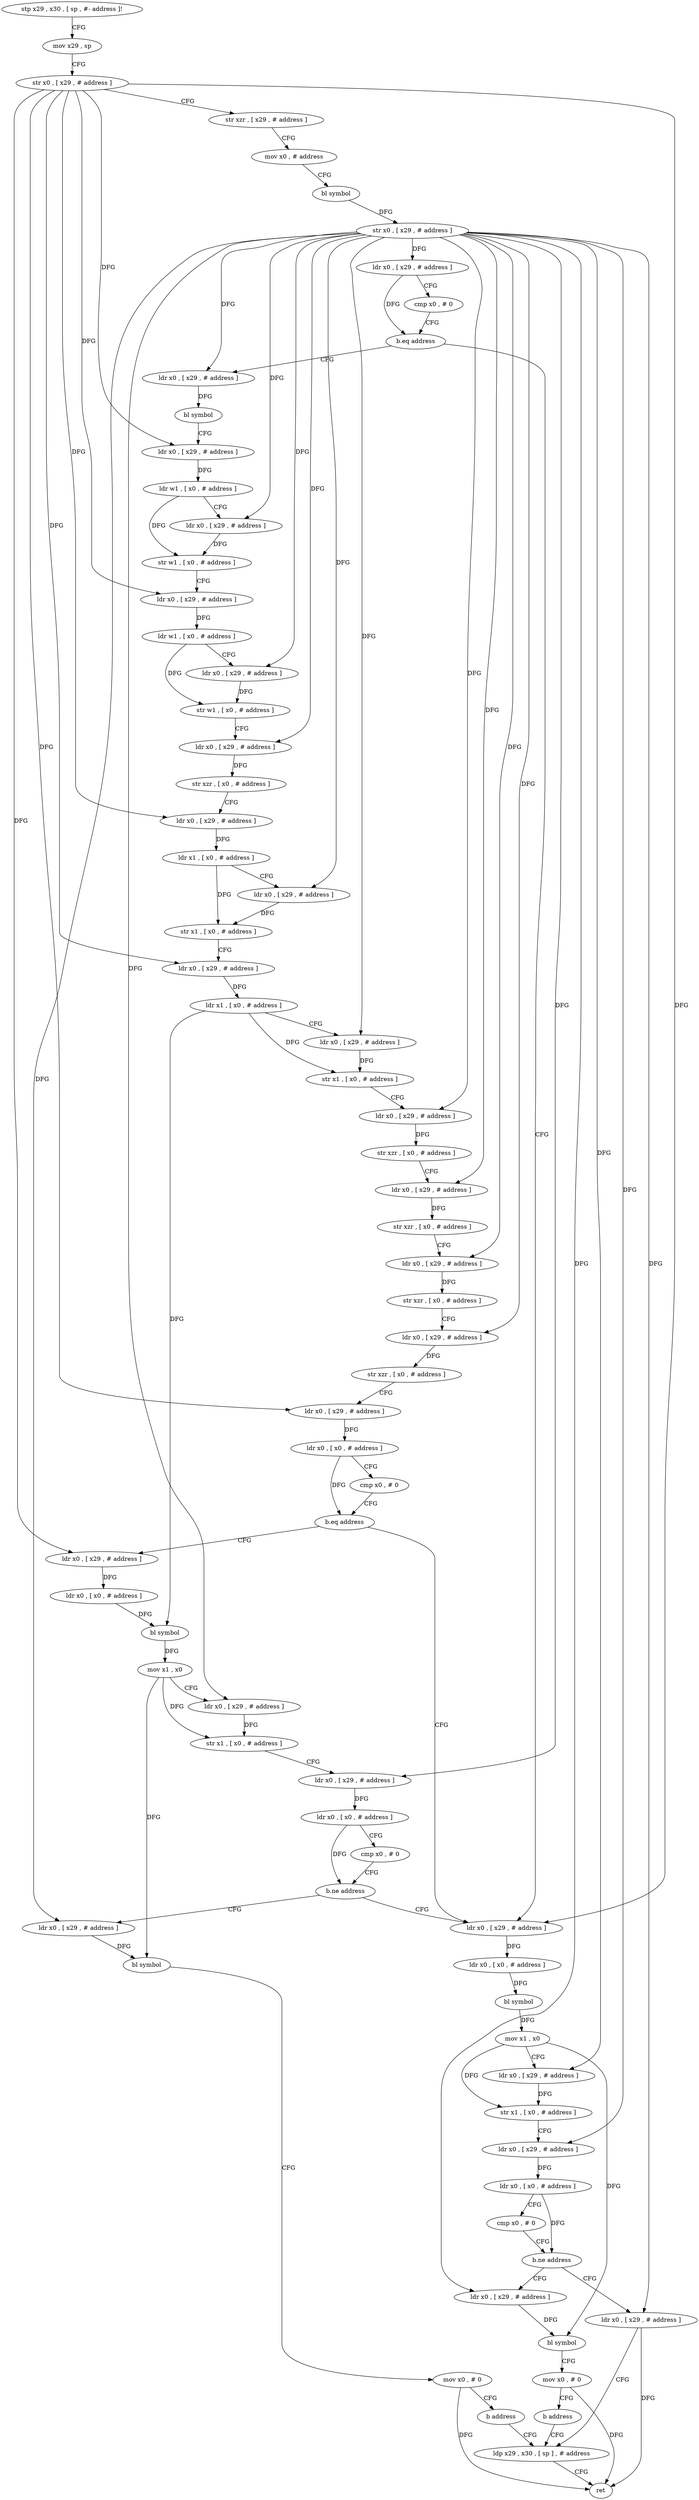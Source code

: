 digraph "func" {
"101168" [label = "stp x29 , x30 , [ sp , #- address ]!" ]
"101172" [label = "mov x29 , sp" ]
"101176" [label = "str x0 , [ x29 , # address ]" ]
"101180" [label = "str xzr , [ x29 , # address ]" ]
"101184" [label = "mov x0 , # address" ]
"101188" [label = "bl symbol" ]
"101192" [label = "str x0 , [ x29 , # address ]" ]
"101196" [label = "ldr x0 , [ x29 , # address ]" ]
"101200" [label = "cmp x0 , # 0" ]
"101204" [label = "b.eq address" ]
"101392" [label = "ldr x0 , [ x29 , # address ]" ]
"101208" [label = "ldr x0 , [ x29 , # address ]" ]
"101396" [label = "ldr x0 , [ x0 , # address ]" ]
"101400" [label = "bl symbol" ]
"101404" [label = "mov x1 , x0" ]
"101408" [label = "ldr x0 , [ x29 , # address ]" ]
"101412" [label = "str x1 , [ x0 , # address ]" ]
"101416" [label = "ldr x0 , [ x29 , # address ]" ]
"101420" [label = "ldr x0 , [ x0 , # address ]" ]
"101424" [label = "cmp x0 , # 0" ]
"101428" [label = "b.ne address" ]
"101448" [label = "ldr x0 , [ x29 , # address ]" ]
"101432" [label = "ldr x0 , [ x29 , # address ]" ]
"101212" [label = "bl symbol" ]
"101216" [label = "ldr x0 , [ x29 , # address ]" ]
"101220" [label = "ldr w1 , [ x0 , # address ]" ]
"101224" [label = "ldr x0 , [ x29 , # address ]" ]
"101228" [label = "str w1 , [ x0 , # address ]" ]
"101232" [label = "ldr x0 , [ x29 , # address ]" ]
"101236" [label = "ldr w1 , [ x0 , # address ]" ]
"101240" [label = "ldr x0 , [ x29 , # address ]" ]
"101244" [label = "str w1 , [ x0 , # address ]" ]
"101248" [label = "ldr x0 , [ x29 , # address ]" ]
"101252" [label = "str xzr , [ x0 , # address ]" ]
"101256" [label = "ldr x0 , [ x29 , # address ]" ]
"101260" [label = "ldr x1 , [ x0 , # address ]" ]
"101264" [label = "ldr x0 , [ x29 , # address ]" ]
"101268" [label = "str x1 , [ x0 , # address ]" ]
"101272" [label = "ldr x0 , [ x29 , # address ]" ]
"101276" [label = "ldr x1 , [ x0 , # address ]" ]
"101280" [label = "ldr x0 , [ x29 , # address ]" ]
"101284" [label = "str x1 , [ x0 , # address ]" ]
"101288" [label = "ldr x0 , [ x29 , # address ]" ]
"101292" [label = "str xzr , [ x0 , # address ]" ]
"101296" [label = "ldr x0 , [ x29 , # address ]" ]
"101300" [label = "str xzr , [ x0 , # address ]" ]
"101304" [label = "ldr x0 , [ x29 , # address ]" ]
"101308" [label = "str xzr , [ x0 , # address ]" ]
"101312" [label = "ldr x0 , [ x29 , # address ]" ]
"101316" [label = "str xzr , [ x0 , # address ]" ]
"101320" [label = "ldr x0 , [ x29 , # address ]" ]
"101324" [label = "ldr x0 , [ x0 , # address ]" ]
"101328" [label = "cmp x0 , # 0" ]
"101332" [label = "b.eq address" ]
"101336" [label = "ldr x0 , [ x29 , # address ]" ]
"101452" [label = "ldp x29 , x30 , [ sp ] , # address" ]
"101436" [label = "bl symbol" ]
"101440" [label = "mov x0 , # 0" ]
"101444" [label = "b address" ]
"101340" [label = "ldr x0 , [ x0 , # address ]" ]
"101344" [label = "bl symbol" ]
"101348" [label = "mov x1 , x0" ]
"101352" [label = "ldr x0 , [ x29 , # address ]" ]
"101356" [label = "str x1 , [ x0 , # address ]" ]
"101360" [label = "ldr x0 , [ x29 , # address ]" ]
"101364" [label = "ldr x0 , [ x0 , # address ]" ]
"101368" [label = "cmp x0 , # 0" ]
"101372" [label = "b.ne address" ]
"101376" [label = "ldr x0 , [ x29 , # address ]" ]
"101456" [label = "ret" ]
"101380" [label = "bl symbol" ]
"101384" [label = "mov x0 , # 0" ]
"101388" [label = "b address" ]
"101168" -> "101172" [ label = "CFG" ]
"101172" -> "101176" [ label = "CFG" ]
"101176" -> "101180" [ label = "CFG" ]
"101176" -> "101392" [ label = "DFG" ]
"101176" -> "101216" [ label = "DFG" ]
"101176" -> "101232" [ label = "DFG" ]
"101176" -> "101256" [ label = "DFG" ]
"101176" -> "101272" [ label = "DFG" ]
"101176" -> "101320" [ label = "DFG" ]
"101176" -> "101336" [ label = "DFG" ]
"101180" -> "101184" [ label = "CFG" ]
"101184" -> "101188" [ label = "CFG" ]
"101188" -> "101192" [ label = "DFG" ]
"101192" -> "101196" [ label = "DFG" ]
"101192" -> "101408" [ label = "DFG" ]
"101192" -> "101416" [ label = "DFG" ]
"101192" -> "101208" [ label = "DFG" ]
"101192" -> "101224" [ label = "DFG" ]
"101192" -> "101240" [ label = "DFG" ]
"101192" -> "101248" [ label = "DFG" ]
"101192" -> "101264" [ label = "DFG" ]
"101192" -> "101280" [ label = "DFG" ]
"101192" -> "101288" [ label = "DFG" ]
"101192" -> "101296" [ label = "DFG" ]
"101192" -> "101304" [ label = "DFG" ]
"101192" -> "101312" [ label = "DFG" ]
"101192" -> "101448" [ label = "DFG" ]
"101192" -> "101432" [ label = "DFG" ]
"101192" -> "101352" [ label = "DFG" ]
"101192" -> "101360" [ label = "DFG" ]
"101192" -> "101376" [ label = "DFG" ]
"101196" -> "101200" [ label = "CFG" ]
"101196" -> "101204" [ label = "DFG" ]
"101200" -> "101204" [ label = "CFG" ]
"101204" -> "101392" [ label = "CFG" ]
"101204" -> "101208" [ label = "CFG" ]
"101392" -> "101396" [ label = "DFG" ]
"101208" -> "101212" [ label = "DFG" ]
"101396" -> "101400" [ label = "DFG" ]
"101400" -> "101404" [ label = "DFG" ]
"101404" -> "101408" [ label = "CFG" ]
"101404" -> "101412" [ label = "DFG" ]
"101404" -> "101436" [ label = "DFG" ]
"101408" -> "101412" [ label = "DFG" ]
"101412" -> "101416" [ label = "CFG" ]
"101416" -> "101420" [ label = "DFG" ]
"101420" -> "101424" [ label = "CFG" ]
"101420" -> "101428" [ label = "DFG" ]
"101424" -> "101428" [ label = "CFG" ]
"101428" -> "101448" [ label = "CFG" ]
"101428" -> "101432" [ label = "CFG" ]
"101448" -> "101452" [ label = "CFG" ]
"101448" -> "101456" [ label = "DFG" ]
"101432" -> "101436" [ label = "DFG" ]
"101212" -> "101216" [ label = "CFG" ]
"101216" -> "101220" [ label = "DFG" ]
"101220" -> "101224" [ label = "CFG" ]
"101220" -> "101228" [ label = "DFG" ]
"101224" -> "101228" [ label = "DFG" ]
"101228" -> "101232" [ label = "CFG" ]
"101232" -> "101236" [ label = "DFG" ]
"101236" -> "101240" [ label = "CFG" ]
"101236" -> "101244" [ label = "DFG" ]
"101240" -> "101244" [ label = "DFG" ]
"101244" -> "101248" [ label = "CFG" ]
"101248" -> "101252" [ label = "DFG" ]
"101252" -> "101256" [ label = "CFG" ]
"101256" -> "101260" [ label = "DFG" ]
"101260" -> "101264" [ label = "CFG" ]
"101260" -> "101268" [ label = "DFG" ]
"101264" -> "101268" [ label = "DFG" ]
"101268" -> "101272" [ label = "CFG" ]
"101272" -> "101276" [ label = "DFG" ]
"101276" -> "101280" [ label = "CFG" ]
"101276" -> "101284" [ label = "DFG" ]
"101276" -> "101344" [ label = "DFG" ]
"101280" -> "101284" [ label = "DFG" ]
"101284" -> "101288" [ label = "CFG" ]
"101288" -> "101292" [ label = "DFG" ]
"101292" -> "101296" [ label = "CFG" ]
"101296" -> "101300" [ label = "DFG" ]
"101300" -> "101304" [ label = "CFG" ]
"101304" -> "101308" [ label = "DFG" ]
"101308" -> "101312" [ label = "CFG" ]
"101312" -> "101316" [ label = "DFG" ]
"101316" -> "101320" [ label = "CFG" ]
"101320" -> "101324" [ label = "DFG" ]
"101324" -> "101328" [ label = "CFG" ]
"101324" -> "101332" [ label = "DFG" ]
"101328" -> "101332" [ label = "CFG" ]
"101332" -> "101392" [ label = "CFG" ]
"101332" -> "101336" [ label = "CFG" ]
"101336" -> "101340" [ label = "DFG" ]
"101452" -> "101456" [ label = "CFG" ]
"101436" -> "101440" [ label = "CFG" ]
"101440" -> "101444" [ label = "CFG" ]
"101440" -> "101456" [ label = "DFG" ]
"101444" -> "101452" [ label = "CFG" ]
"101340" -> "101344" [ label = "DFG" ]
"101344" -> "101348" [ label = "DFG" ]
"101348" -> "101352" [ label = "CFG" ]
"101348" -> "101356" [ label = "DFG" ]
"101348" -> "101380" [ label = "DFG" ]
"101352" -> "101356" [ label = "DFG" ]
"101356" -> "101360" [ label = "CFG" ]
"101360" -> "101364" [ label = "DFG" ]
"101364" -> "101368" [ label = "CFG" ]
"101364" -> "101372" [ label = "DFG" ]
"101368" -> "101372" [ label = "CFG" ]
"101372" -> "101392" [ label = "CFG" ]
"101372" -> "101376" [ label = "CFG" ]
"101376" -> "101380" [ label = "DFG" ]
"101380" -> "101384" [ label = "CFG" ]
"101384" -> "101388" [ label = "CFG" ]
"101384" -> "101456" [ label = "DFG" ]
"101388" -> "101452" [ label = "CFG" ]
}
